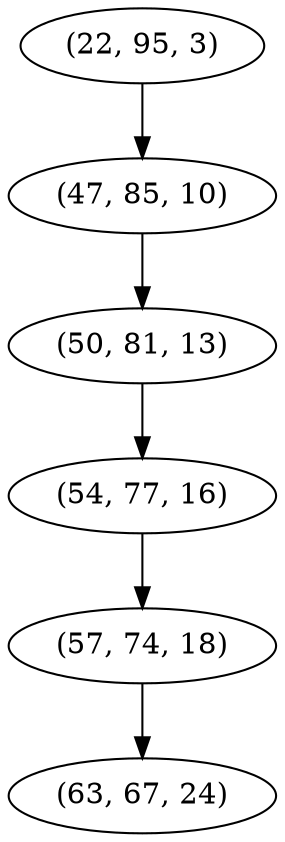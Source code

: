 digraph tree {
    "(22, 95, 3)";
    "(47, 85, 10)";
    "(50, 81, 13)";
    "(54, 77, 16)";
    "(57, 74, 18)";
    "(63, 67, 24)";
    "(22, 95, 3)" -> "(47, 85, 10)";
    "(47, 85, 10)" -> "(50, 81, 13)";
    "(50, 81, 13)" -> "(54, 77, 16)";
    "(54, 77, 16)" -> "(57, 74, 18)";
    "(57, 74, 18)" -> "(63, 67, 24)";
}
